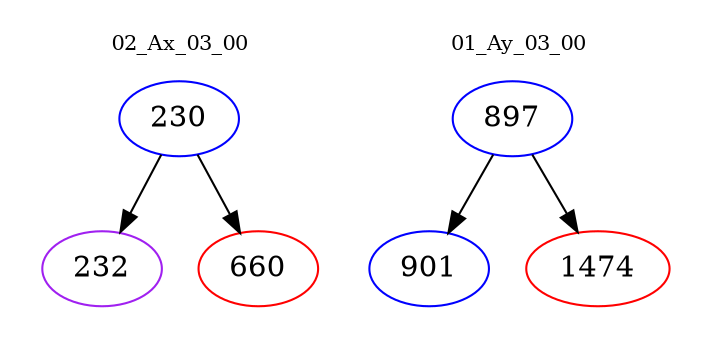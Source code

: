 digraph{
subgraph cluster_0 {
color = white
label = "02_Ax_03_00";
fontsize=10;
T0_230 [label="230", color="blue"]
T0_230 -> T0_232 [color="black"]
T0_232 [label="232", color="purple"]
T0_230 -> T0_660 [color="black"]
T0_660 [label="660", color="red"]
}
subgraph cluster_1 {
color = white
label = "01_Ay_03_00";
fontsize=10;
T1_897 [label="897", color="blue"]
T1_897 -> T1_901 [color="black"]
T1_901 [label="901", color="blue"]
T1_897 -> T1_1474 [color="black"]
T1_1474 [label="1474", color="red"]
}
}
